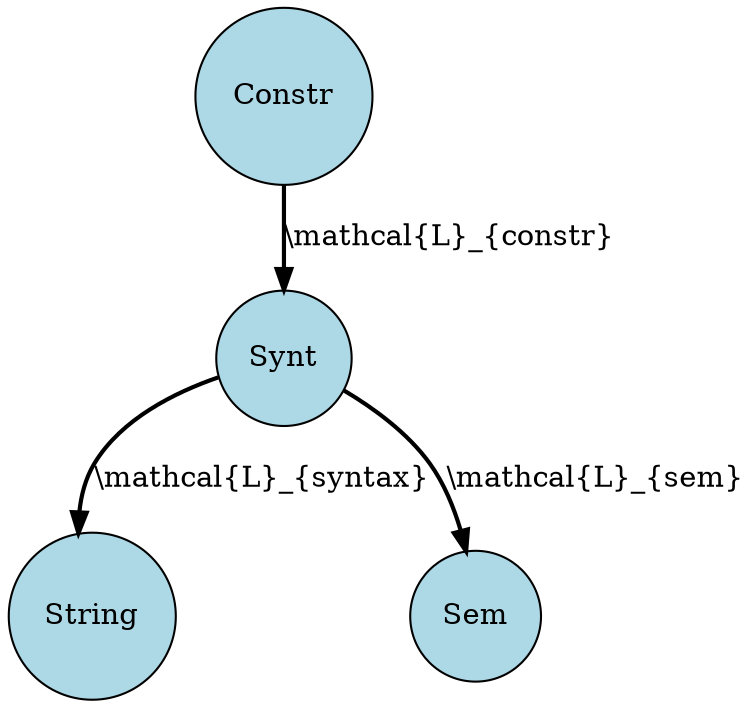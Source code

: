 strict digraph "serial-over-parallel" {
  node [shape="circle",style="filled",fillcolor="lightblue"]
  edge [style="bold"]
  "Constr" -> "Synt" [label="\\mathcal{L}_{constr}"]
  "Synt" -> "String" [label="\\mathcal{L}_{syntax}"]
  "Synt" -> "Sem" [label="\\mathcal{L}_{sem}"]
}

